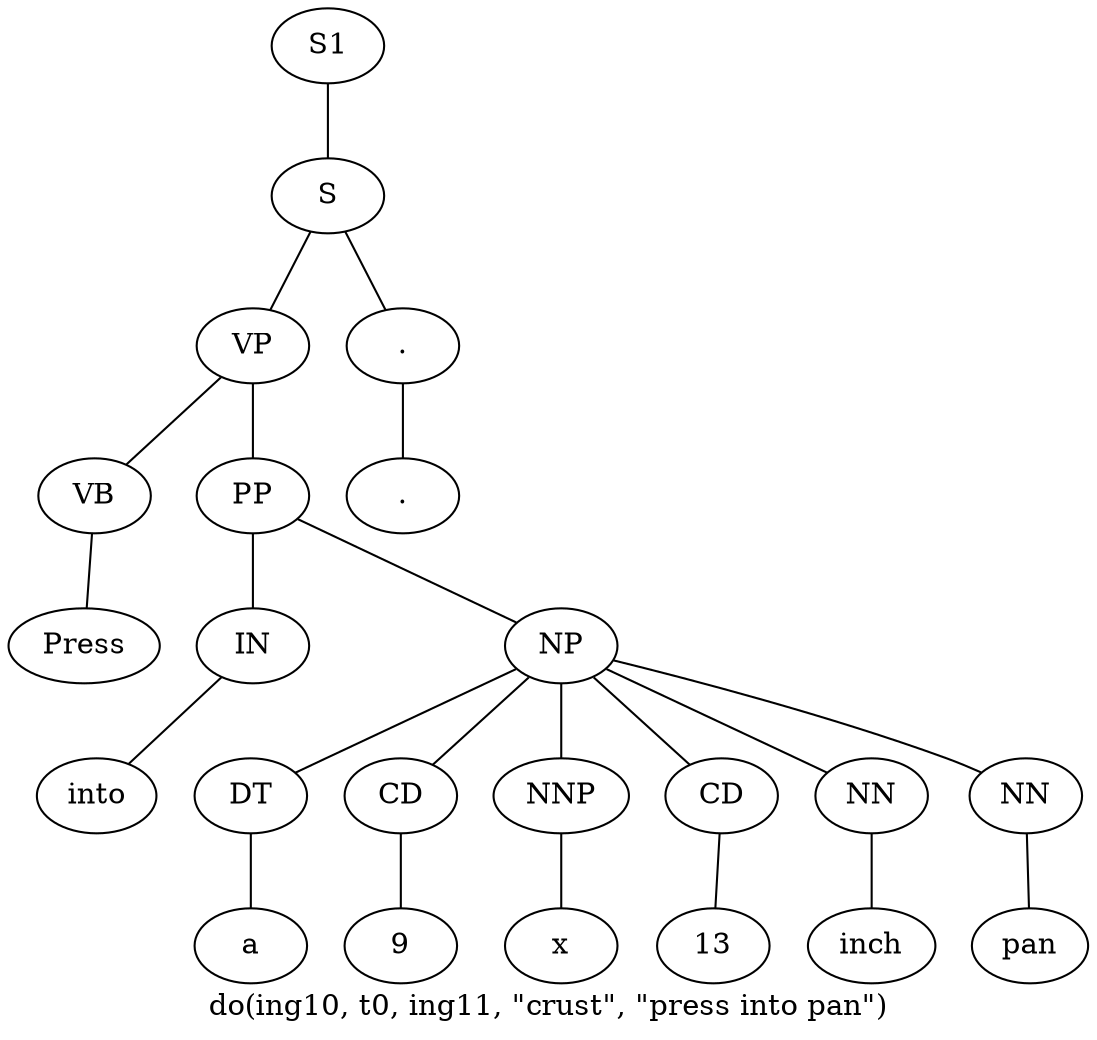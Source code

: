 graph SyntaxGraph {
	label = "do(ing10, t0, ing11, \"crust\", \"press into pan\")";
	Node0 [label="S1"];
	Node1 [label="S"];
	Node2 [label="VP"];
	Node3 [label="VB"];
	Node4 [label="Press"];
	Node5 [label="PP"];
	Node6 [label="IN"];
	Node7 [label="into"];
	Node8 [label="NP"];
	Node9 [label="DT"];
	Node10 [label="a"];
	Node11 [label="CD"];
	Node12 [label="9"];
	Node13 [label="NNP"];
	Node14 [label="x"];
	Node15 [label="CD"];
	Node16 [label="13"];
	Node17 [label="NN"];
	Node18 [label="inch"];
	Node19 [label="NN"];
	Node20 [label="pan"];
	Node21 [label="."];
	Node22 [label="."];

	Node0 -- Node1;
	Node1 -- Node2;
	Node1 -- Node21;
	Node2 -- Node3;
	Node2 -- Node5;
	Node3 -- Node4;
	Node5 -- Node6;
	Node5 -- Node8;
	Node6 -- Node7;
	Node8 -- Node9;
	Node8 -- Node11;
	Node8 -- Node13;
	Node8 -- Node15;
	Node8 -- Node17;
	Node8 -- Node19;
	Node9 -- Node10;
	Node11 -- Node12;
	Node13 -- Node14;
	Node15 -- Node16;
	Node17 -- Node18;
	Node19 -- Node20;
	Node21 -- Node22;
}